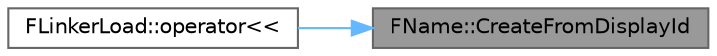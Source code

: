 digraph "FName::CreateFromDisplayId"
{
 // INTERACTIVE_SVG=YES
 // LATEX_PDF_SIZE
  bgcolor="transparent";
  edge [fontname=Helvetica,fontsize=10,labelfontname=Helvetica,labelfontsize=10];
  node [fontname=Helvetica,fontsize=10,shape=box,height=0.2,width=0.4];
  rankdir="RL";
  Node1 [id="Node000001",label="FName::CreateFromDisplayId",height=0.2,width=0.4,color="gray40", fillcolor="grey60", style="filled", fontcolor="black",tooltip="Only call this if you really know what you're doing."];
  Node1 -> Node2 [id="edge1_Node000001_Node000002",dir="back",color="steelblue1",style="solid",tooltip=" "];
  Node2 [id="Node000002",label="FLinkerLoad::operator\<\<",height=0.2,width=0.4,color="grey40", fillcolor="white", style="filled",URL="$d9/d6b/classFLinkerLoad.html#a3d43cf8d23efebdb63943d7966322f6d",tooltip="Serializes an FName value from or into this archive."];
}
